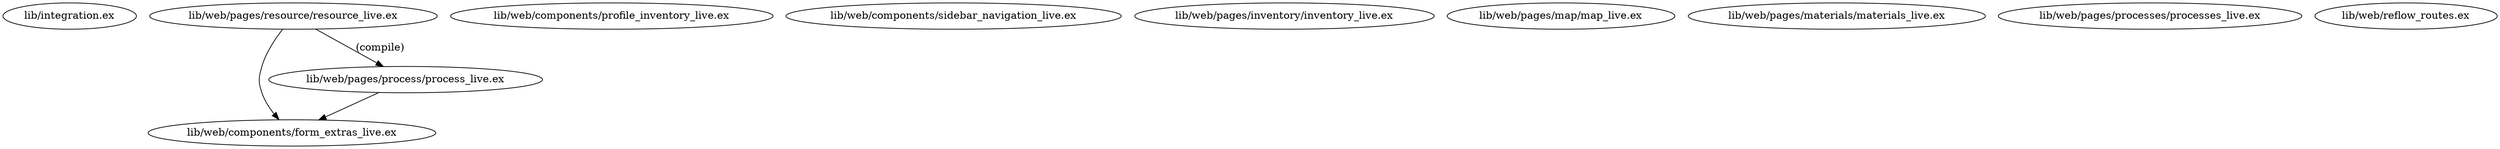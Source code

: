 digraph "xref graph" {
  "lib/integration.ex"
  "lib/web/components/form_extras_live.ex"
  "lib/web/components/profile_inventory_live.ex"
  "lib/web/components/sidebar_navigation_live.ex"
  "lib/web/pages/inventory/inventory_live.ex"
  "lib/web/pages/map/map_live.ex"
  "lib/web/pages/materials/materials_live.ex"
  "lib/web/pages/process/process_live.ex"
  "lib/web/pages/process/process_live.ex" -> "lib/web/components/form_extras_live.ex"
  "lib/web/pages/processes/processes_live.ex"
  "lib/web/pages/resource/resource_live.ex"
  "lib/web/pages/resource/resource_live.ex" -> "lib/web/components/form_extras_live.ex"
  "lib/web/pages/resource/resource_live.ex" -> "lib/web/pages/process/process_live.ex" [label="(compile)"]
  "lib/web/reflow_routes.ex"
}
